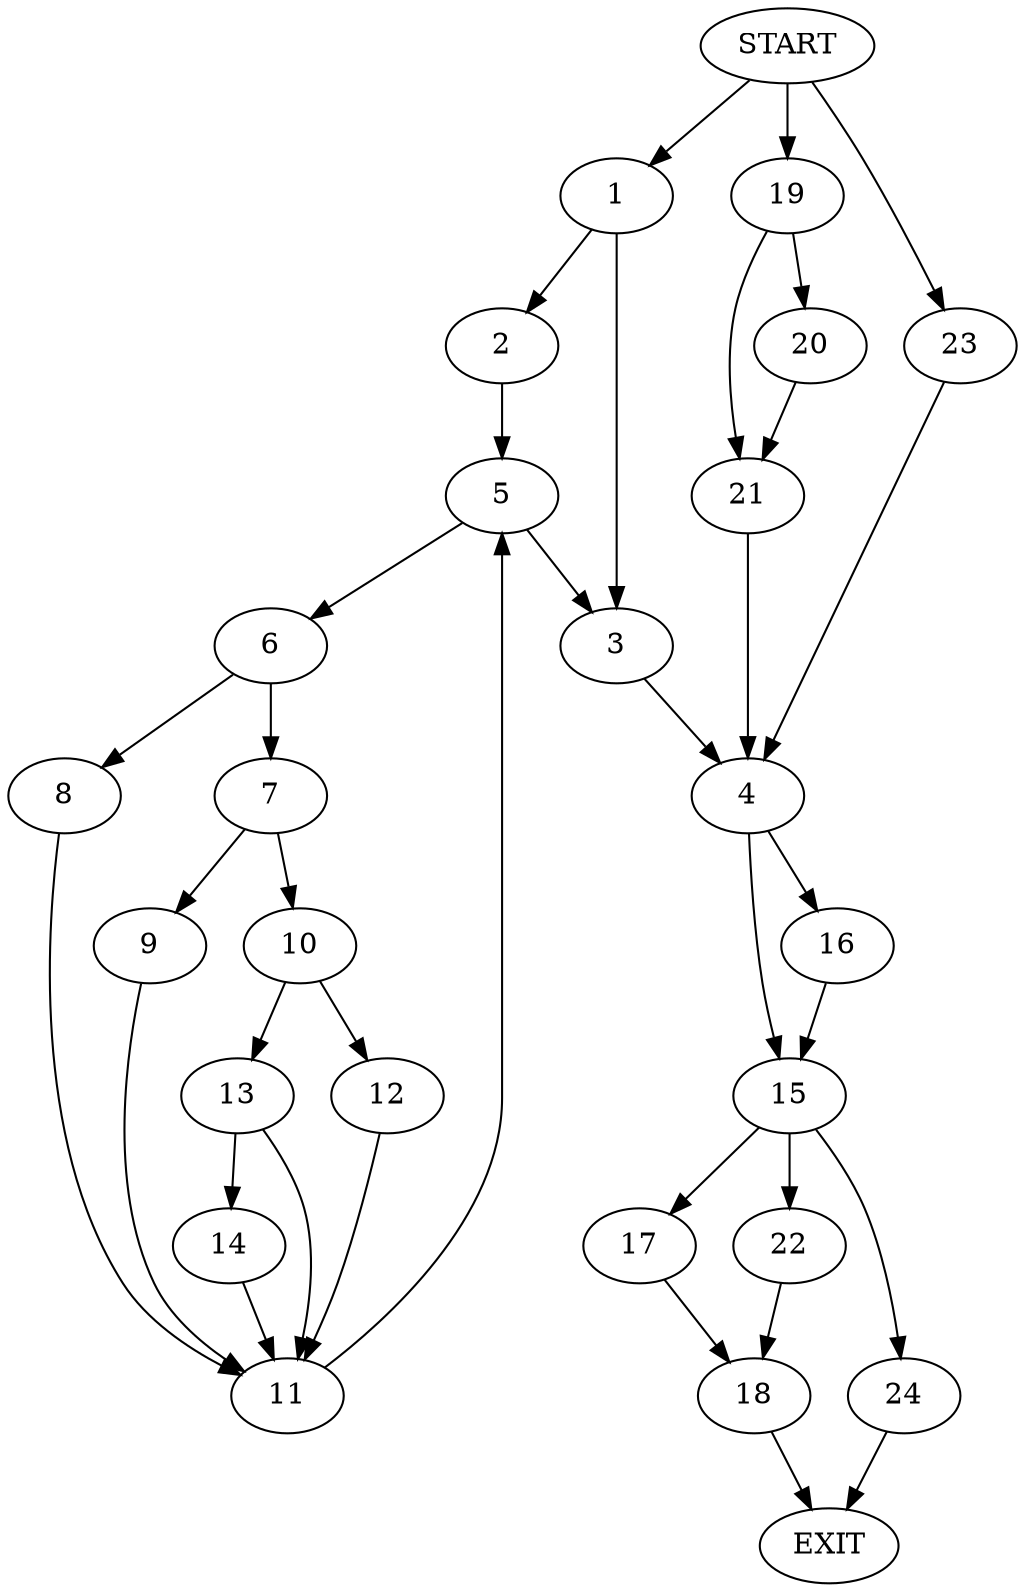 digraph {
0 [label="START"]
25 [label="EXIT"]
0 -> 1
1 -> 2
1 -> 3
3 -> 4
2 -> 5
5 -> 3
5 -> 6
6 -> 7
6 -> 8
7 -> 9
7 -> 10
8 -> 11
11 -> 5
10 -> 12
10 -> 13
9 -> 11
12 -> 11
13 -> 14
13 -> 11
14 -> 11
4 -> 15
4 -> 16
17 -> 18
18 -> 25
0 -> 19
19 -> 20
19 -> 21
21 -> 4
20 -> 21
22 -> 18
0 -> 23
23 -> 4
24 -> 25
15 -> 24
15 -> 17
15 -> 22
16 -> 15
}
